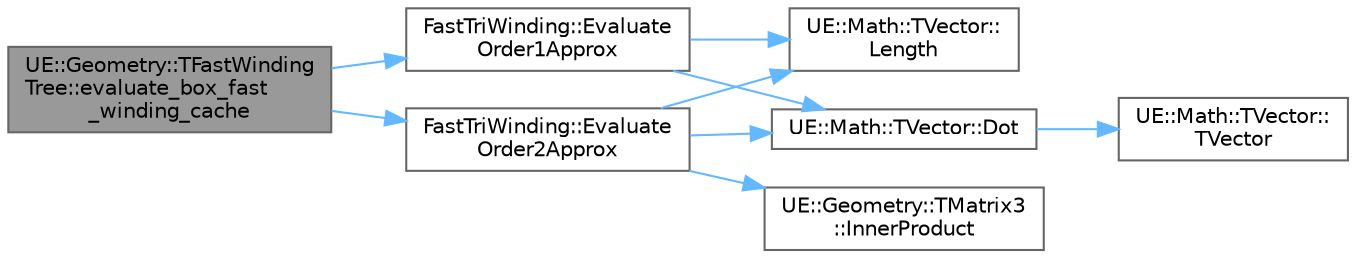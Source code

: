 digraph "UE::Geometry::TFastWindingTree::evaluate_box_fast_winding_cache"
{
 // INTERACTIVE_SVG=YES
 // LATEX_PDF_SIZE
  bgcolor="transparent";
  edge [fontname=Helvetica,fontsize=10,labelfontname=Helvetica,labelfontsize=10];
  node [fontname=Helvetica,fontsize=10,shape=box,height=0.2,width=0.4];
  rankdir="LR";
  Node1 [id="Node000001",label="UE::Geometry::TFastWinding\lTree::evaluate_box_fast\l_winding_cache",height=0.2,width=0.4,color="gray40", fillcolor="grey60", style="filled", fontcolor="black",tooltip=" "];
  Node1 -> Node2 [id="edge1_Node000001_Node000002",color="steelblue1",style="solid",tooltip=" "];
  Node2 [id="Node000002",label="FastTriWinding::Evaluate\lOrder1Approx",height=0.2,width=0.4,color="grey40", fillcolor="white", style="filled",URL="$d8/dd6/namespaceFastTriWinding.html#af14f368a01f0244a9b6022266287c79e",tooltip="Evaluate first-order FWN approximation at point Q, relative to Center c."];
  Node2 -> Node3 [id="edge2_Node000002_Node000003",color="steelblue1",style="solid",tooltip=" "];
  Node3 [id="Node000003",label="UE::Math::TVector::Dot",height=0.2,width=0.4,color="grey40", fillcolor="white", style="filled",URL="$de/d77/structUE_1_1Math_1_1TVector.html#ab075a0794fafe258342a2a336529bbce",tooltip="Calculate the dot product between this and another vector."];
  Node3 -> Node4 [id="edge3_Node000003_Node000004",color="steelblue1",style="solid",tooltip=" "];
  Node4 [id="Node000004",label="UE::Math::TVector::\lTVector",height=0.2,width=0.4,color="grey40", fillcolor="white", style="filled",URL="$de/d77/structUE_1_1Math_1_1TVector.html#a50071892cd411543cbbb3d9d35a6f277",tooltip="Default constructor (no initialization)."];
  Node2 -> Node5 [id="edge4_Node000002_Node000005",color="steelblue1",style="solid",tooltip=" "];
  Node5 [id="Node000005",label="UE::Math::TVector::\lLength",height=0.2,width=0.4,color="grey40", fillcolor="white", style="filled",URL="$de/d77/structUE_1_1Math_1_1TVector.html#a80d757d1323cd5230143b533c9a9752e",tooltip="Get the length (magnitude) of this vector."];
  Node1 -> Node6 [id="edge5_Node000001_Node000006",color="steelblue1",style="solid",tooltip=" "];
  Node6 [id="Node000006",label="FastTriWinding::Evaluate\lOrder2Approx",height=0.2,width=0.4,color="grey40", fillcolor="white", style="filled",URL="$d8/dd6/namespaceFastTriWinding.html#aff5d2dca231db80824adef55c74a80a1",tooltip="Evaluate second-order FWN approximation at point Q, relative to Center c."];
  Node6 -> Node3 [id="edge6_Node000006_Node000003",color="steelblue1",style="solid",tooltip=" "];
  Node6 -> Node7 [id="edge7_Node000006_Node000007",color="steelblue1",style="solid",tooltip=" "];
  Node7 [id="Node000007",label="UE::Geometry::TMatrix3\l::InnerProduct",height=0.2,width=0.4,color="grey40", fillcolor="white", style="filled",URL="$d8/ddc/structUE_1_1Geometry_1_1TMatrix3.html#abddd697d2ed2ad95ab2b2cb6c9b55740",tooltip=" "];
  Node6 -> Node5 [id="edge8_Node000006_Node000005",color="steelblue1",style="solid",tooltip=" "];
}

